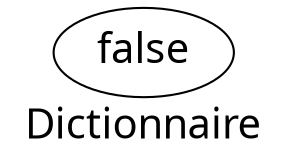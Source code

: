 digraph G {   label = "Dictionnaire" 
graph [ fontname=fixed, fontsize = 20];node [ fontname=fixed, fontsize = 20];edge [ fontname=fixed, fontsize = 20];94688449150960 [label="false" ] ;

 }
